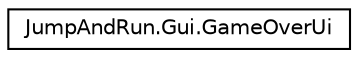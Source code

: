 digraph "Grafische Darstellung der Klassenhierarchie"
{
  edge [fontname="Helvetica",fontsize="10",labelfontname="Helvetica",labelfontsize="10"];
  node [fontname="Helvetica",fontsize="10",shape=record];
  rankdir="LR";
  Node1 [label="JumpAndRun.Gui.GameOverUi",height=0.2,width=0.4,color="black", fillcolor="white", style="filled",URL="$class_jump_and_run_1_1_gui_1_1_game_over_ui.html",tooltip="Darstellung des GUI nach einem Game Over. "];
}
